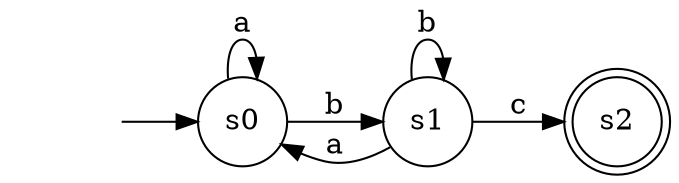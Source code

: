 digraph "NFAm Visualization" {
	graph [rankdir=LR]
	"" [label="" shape=plaintext]
	s2 [label=s2 shape=doublecircle]
	s1 [label=s1 shape=circle]
	s0 [label=s0 shape=circle]
	"" -> s0 [label=""]
	s0 -> s0 [label=a]
	s0 -> s1 [label=b]
	s1 -> s0 [label=a]
	s1 -> s1 [label=b]
	s1 -> s2 [label=c]
}
